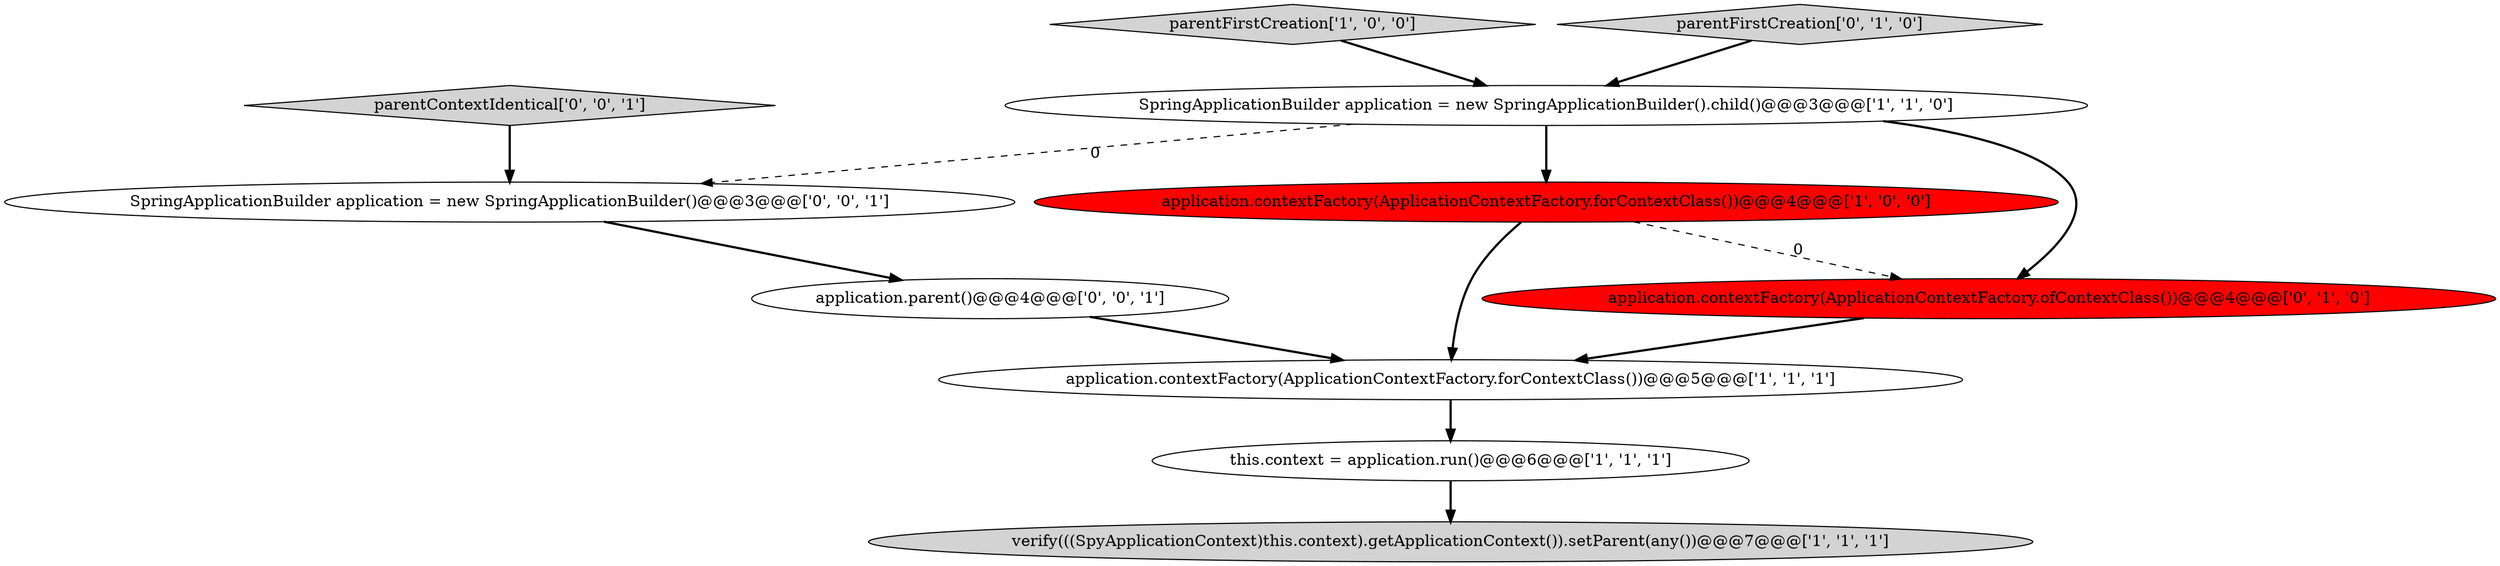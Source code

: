 digraph {
2 [style = filled, label = "this.context = application.run()@@@6@@@['1', '1', '1']", fillcolor = white, shape = ellipse image = "AAA0AAABBB1BBB"];
5 [style = filled, label = "parentFirstCreation['1', '0', '0']", fillcolor = lightgray, shape = diamond image = "AAA0AAABBB1BBB"];
0 [style = filled, label = "application.contextFactory(ApplicationContextFactory.forContextClass())@@@4@@@['1', '0', '0']", fillcolor = red, shape = ellipse image = "AAA1AAABBB1BBB"];
4 [style = filled, label = "application.contextFactory(ApplicationContextFactory.forContextClass())@@@5@@@['1', '1', '1']", fillcolor = white, shape = ellipse image = "AAA0AAABBB1BBB"];
8 [style = filled, label = "SpringApplicationBuilder application = new SpringApplicationBuilder()@@@3@@@['0', '0', '1']", fillcolor = white, shape = ellipse image = "AAA0AAABBB3BBB"];
1 [style = filled, label = "verify(((SpyApplicationContext)this.context).getApplicationContext()).setParent(any())@@@7@@@['1', '1', '1']", fillcolor = lightgray, shape = ellipse image = "AAA0AAABBB1BBB"];
7 [style = filled, label = "parentFirstCreation['0', '1', '0']", fillcolor = lightgray, shape = diamond image = "AAA0AAABBB2BBB"];
6 [style = filled, label = "application.contextFactory(ApplicationContextFactory.ofContextClass())@@@4@@@['0', '1', '0']", fillcolor = red, shape = ellipse image = "AAA1AAABBB2BBB"];
3 [style = filled, label = "SpringApplicationBuilder application = new SpringApplicationBuilder().child()@@@3@@@['1', '1', '0']", fillcolor = white, shape = ellipse image = "AAA0AAABBB1BBB"];
9 [style = filled, label = "application.parent()@@@4@@@['0', '0', '1']", fillcolor = white, shape = ellipse image = "AAA0AAABBB3BBB"];
10 [style = filled, label = "parentContextIdentical['0', '0', '1']", fillcolor = lightgray, shape = diamond image = "AAA0AAABBB3BBB"];
5->3 [style = bold, label=""];
3->8 [style = dashed, label="0"];
6->4 [style = bold, label=""];
3->6 [style = bold, label=""];
4->2 [style = bold, label=""];
10->8 [style = bold, label=""];
0->4 [style = bold, label=""];
2->1 [style = bold, label=""];
7->3 [style = bold, label=""];
3->0 [style = bold, label=""];
9->4 [style = bold, label=""];
0->6 [style = dashed, label="0"];
8->9 [style = bold, label=""];
}
